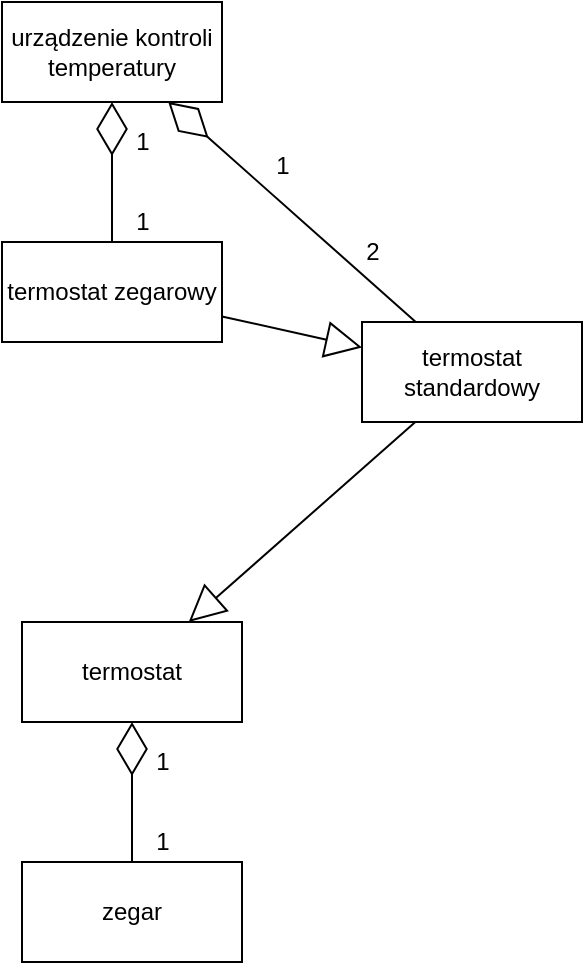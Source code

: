 <mxfile version="23.1.8" type="github">
  <diagram name="Strona-1" id="qy1Jm_Iqj7MS-9nRdHLV">
    <mxGraphModel dx="1687" dy="936" grid="1" gridSize="10" guides="1" tooltips="1" connect="1" arrows="1" fold="1" page="1" pageScale="1" pageWidth="827" pageHeight="1169" math="0" shadow="0">
      <root>
        <mxCell id="0" />
        <mxCell id="1" parent="0" />
        <mxCell id="CblPF5ifk4FGlK3fyaWJ-18" value="" style="endArrow=block;endSize=16;endFill=0;html=1;rounded=0;" edge="1" parent="1" source="CblPF5ifk4FGlK3fyaWJ-14" target="CblPF5ifk4FGlK3fyaWJ-3">
          <mxGeometry width="160" relative="1" as="geometry">
            <mxPoint x="504" y="426" as="sourcePoint" />
            <mxPoint x="420" y="330" as="targetPoint" />
          </mxGeometry>
        </mxCell>
        <mxCell id="CblPF5ifk4FGlK3fyaWJ-1" value="urządzenie kontroli temperatury" style="html=1;whiteSpace=wrap;" vertex="1" parent="1">
          <mxGeometry x="230" y="105" width="110" height="50" as="geometry" />
        </mxCell>
        <mxCell id="CblPF5ifk4FGlK3fyaWJ-2" value="termostat zegarowy" style="html=1;whiteSpace=wrap;" vertex="1" parent="1">
          <mxGeometry x="230" y="225" width="110" height="50" as="geometry" />
        </mxCell>
        <mxCell id="CblPF5ifk4FGlK3fyaWJ-3" value="termostat" style="html=1;whiteSpace=wrap;" vertex="1" parent="1">
          <mxGeometry x="240" y="415" width="110" height="50" as="geometry" />
        </mxCell>
        <mxCell id="CblPF5ifk4FGlK3fyaWJ-4" value="" style="endArrow=diamondThin;endFill=0;endSize=24;html=1;rounded=0;fontSize=12;" edge="1" source="CblPF5ifk4FGlK3fyaWJ-2" target="CblPF5ifk4FGlK3fyaWJ-1" parent="1">
          <mxGeometry width="160" relative="1" as="geometry">
            <mxPoint x="280" y="205" as="sourcePoint" />
            <mxPoint x="440" y="205" as="targetPoint" />
          </mxGeometry>
        </mxCell>
        <mxCell id="CblPF5ifk4FGlK3fyaWJ-5" value="1" style="edgeLabel;html=1;align=center;verticalAlign=middle;resizable=0;points=[];fontSize=12;" vertex="1" connectable="0" parent="CblPF5ifk4FGlK3fyaWJ-4">
          <mxGeometry x="0.314" y="-3" relative="1" as="geometry">
            <mxPoint x="12" y="-4" as="offset" />
          </mxGeometry>
        </mxCell>
        <mxCell id="CblPF5ifk4FGlK3fyaWJ-6" value="1" style="edgeLabel;html=1;align=center;verticalAlign=middle;resizable=0;points=[];fontSize=12;" vertex="1" connectable="0" parent="CblPF5ifk4FGlK3fyaWJ-4">
          <mxGeometry x="-0.4" relative="1" as="geometry">
            <mxPoint x="15" y="11" as="offset" />
          </mxGeometry>
        </mxCell>
        <mxCell id="CblPF5ifk4FGlK3fyaWJ-14" value="termostat standardowy" style="html=1;whiteSpace=wrap;" vertex="1" parent="1">
          <mxGeometry x="410" y="265" width="110" height="50" as="geometry" />
        </mxCell>
        <mxCell id="CblPF5ifk4FGlK3fyaWJ-15" value="" style="endArrow=diamondThin;endFill=0;endSize=24;html=1;rounded=0;fontSize=12;" edge="1" parent="1" source="CblPF5ifk4FGlK3fyaWJ-14" target="CblPF5ifk4FGlK3fyaWJ-1">
          <mxGeometry width="160" relative="1" as="geometry">
            <mxPoint x="410" y="195" as="sourcePoint" />
            <mxPoint x="410" y="125" as="targetPoint" />
          </mxGeometry>
        </mxCell>
        <mxCell id="CblPF5ifk4FGlK3fyaWJ-16" value="1" style="edgeLabel;html=1;align=center;verticalAlign=middle;resizable=0;points=[];fontSize=12;" vertex="1" connectable="0" parent="CblPF5ifk4FGlK3fyaWJ-15">
          <mxGeometry x="0.314" y="-3" relative="1" as="geometry">
            <mxPoint x="12" y="-4" as="offset" />
          </mxGeometry>
        </mxCell>
        <mxCell id="CblPF5ifk4FGlK3fyaWJ-17" value="2" style="edgeLabel;html=1;align=center;verticalAlign=middle;resizable=0;points=[];fontSize=12;" vertex="1" connectable="0" parent="CblPF5ifk4FGlK3fyaWJ-15">
          <mxGeometry x="-0.4" relative="1" as="geometry">
            <mxPoint x="15" y="-2" as="offset" />
          </mxGeometry>
        </mxCell>
        <mxCell id="CblPF5ifk4FGlK3fyaWJ-19" value="" style="endArrow=block;endSize=16;endFill=0;html=1;rounded=0;" edge="1" parent="1" source="CblPF5ifk4FGlK3fyaWJ-2" target="CblPF5ifk4FGlK3fyaWJ-14">
          <mxGeometry width="160" relative="1" as="geometry">
            <mxPoint x="424" y="371" as="sourcePoint" />
            <mxPoint x="340" y="275" as="targetPoint" />
          </mxGeometry>
        </mxCell>
        <mxCell id="CblPF5ifk4FGlK3fyaWJ-20" value="zegar" style="html=1;whiteSpace=wrap;" vertex="1" parent="1">
          <mxGeometry x="240" y="535" width="110" height="50" as="geometry" />
        </mxCell>
        <mxCell id="CblPF5ifk4FGlK3fyaWJ-21" value="" style="endArrow=diamondThin;endFill=0;endSize=24;html=1;rounded=0;fontSize=12;" edge="1" parent="1" source="CblPF5ifk4FGlK3fyaWJ-20" target="CblPF5ifk4FGlK3fyaWJ-3">
          <mxGeometry width="160" relative="1" as="geometry">
            <mxPoint x="480" y="625" as="sourcePoint" />
            <mxPoint x="480" y="555" as="targetPoint" />
          </mxGeometry>
        </mxCell>
        <mxCell id="CblPF5ifk4FGlK3fyaWJ-22" value="1" style="edgeLabel;html=1;align=center;verticalAlign=middle;resizable=0;points=[];fontSize=12;" vertex="1" connectable="0" parent="CblPF5ifk4FGlK3fyaWJ-21">
          <mxGeometry x="0.314" y="-3" relative="1" as="geometry">
            <mxPoint x="12" y="-4" as="offset" />
          </mxGeometry>
        </mxCell>
        <mxCell id="CblPF5ifk4FGlK3fyaWJ-23" value="1" style="edgeLabel;html=1;align=center;verticalAlign=middle;resizable=0;points=[];fontSize=12;" vertex="1" connectable="0" parent="CblPF5ifk4FGlK3fyaWJ-21">
          <mxGeometry x="-0.4" relative="1" as="geometry">
            <mxPoint x="15" y="11" as="offset" />
          </mxGeometry>
        </mxCell>
      </root>
    </mxGraphModel>
  </diagram>
</mxfile>
